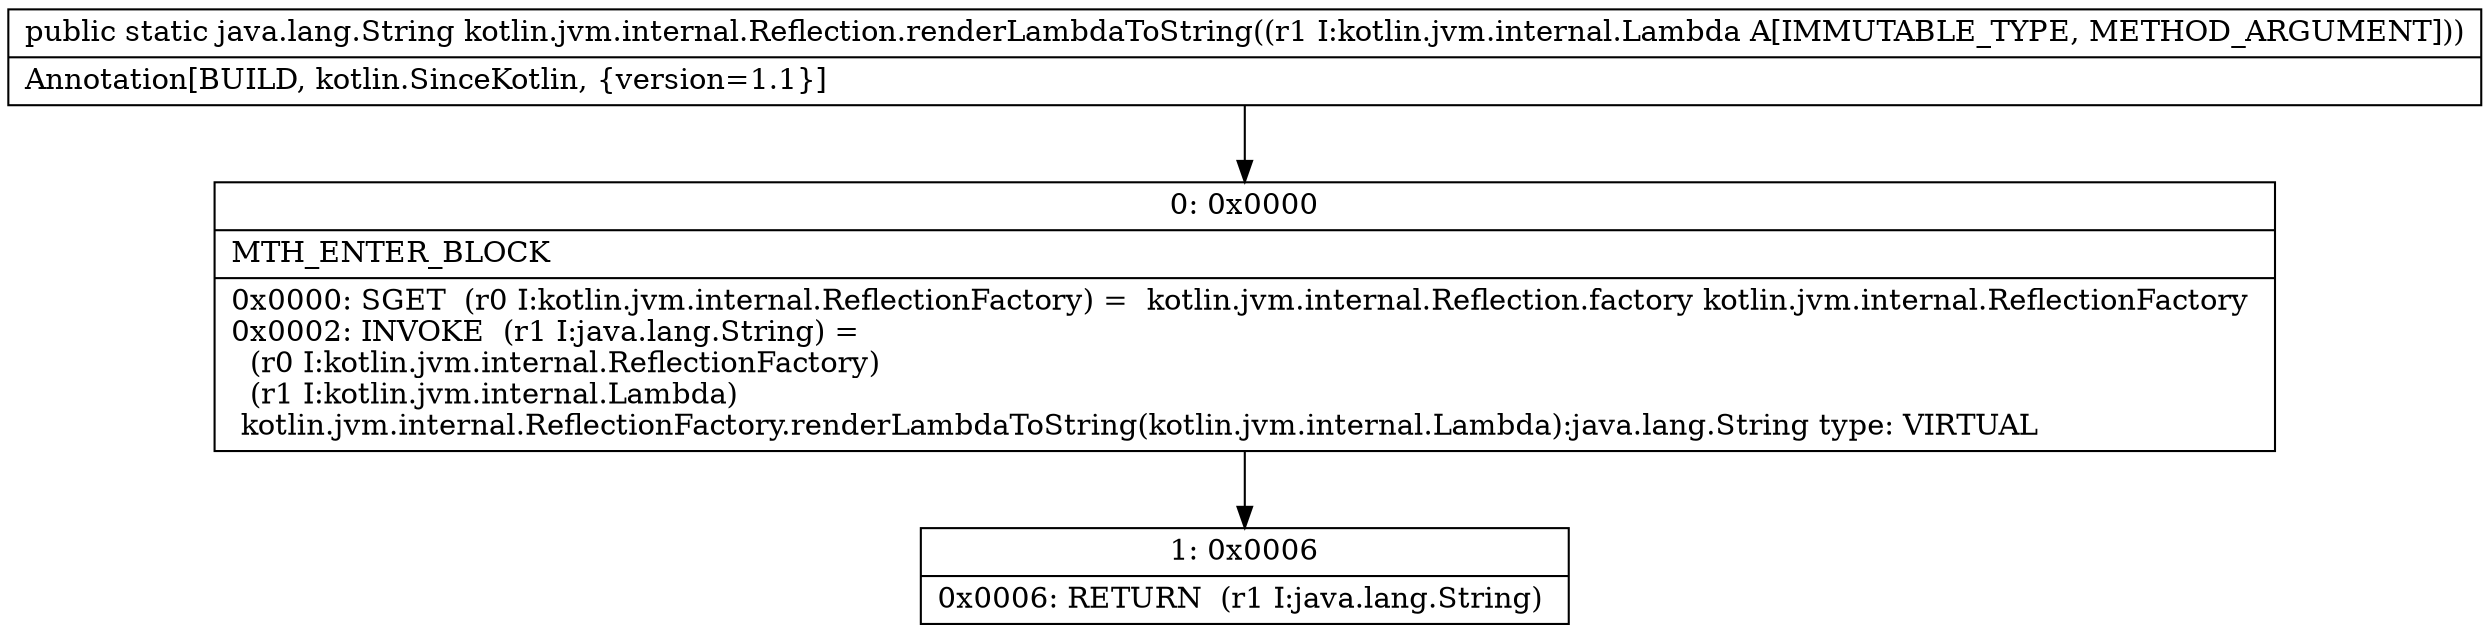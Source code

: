 digraph "CFG forkotlin.jvm.internal.Reflection.renderLambdaToString(Lkotlin\/jvm\/internal\/Lambda;)Ljava\/lang\/String;" {
Node_0 [shape=record,label="{0\:\ 0x0000|MTH_ENTER_BLOCK\l|0x0000: SGET  (r0 I:kotlin.jvm.internal.ReflectionFactory) =  kotlin.jvm.internal.Reflection.factory kotlin.jvm.internal.ReflectionFactory \l0x0002: INVOKE  (r1 I:java.lang.String) = \l  (r0 I:kotlin.jvm.internal.ReflectionFactory)\l  (r1 I:kotlin.jvm.internal.Lambda)\l kotlin.jvm.internal.ReflectionFactory.renderLambdaToString(kotlin.jvm.internal.Lambda):java.lang.String type: VIRTUAL \l}"];
Node_1 [shape=record,label="{1\:\ 0x0006|0x0006: RETURN  (r1 I:java.lang.String) \l}"];
MethodNode[shape=record,label="{public static java.lang.String kotlin.jvm.internal.Reflection.renderLambdaToString((r1 I:kotlin.jvm.internal.Lambda A[IMMUTABLE_TYPE, METHOD_ARGUMENT]))  | Annotation[BUILD, kotlin.SinceKotlin, \{version=1.1\}]\l}"];
MethodNode -> Node_0;
Node_0 -> Node_1;
}

